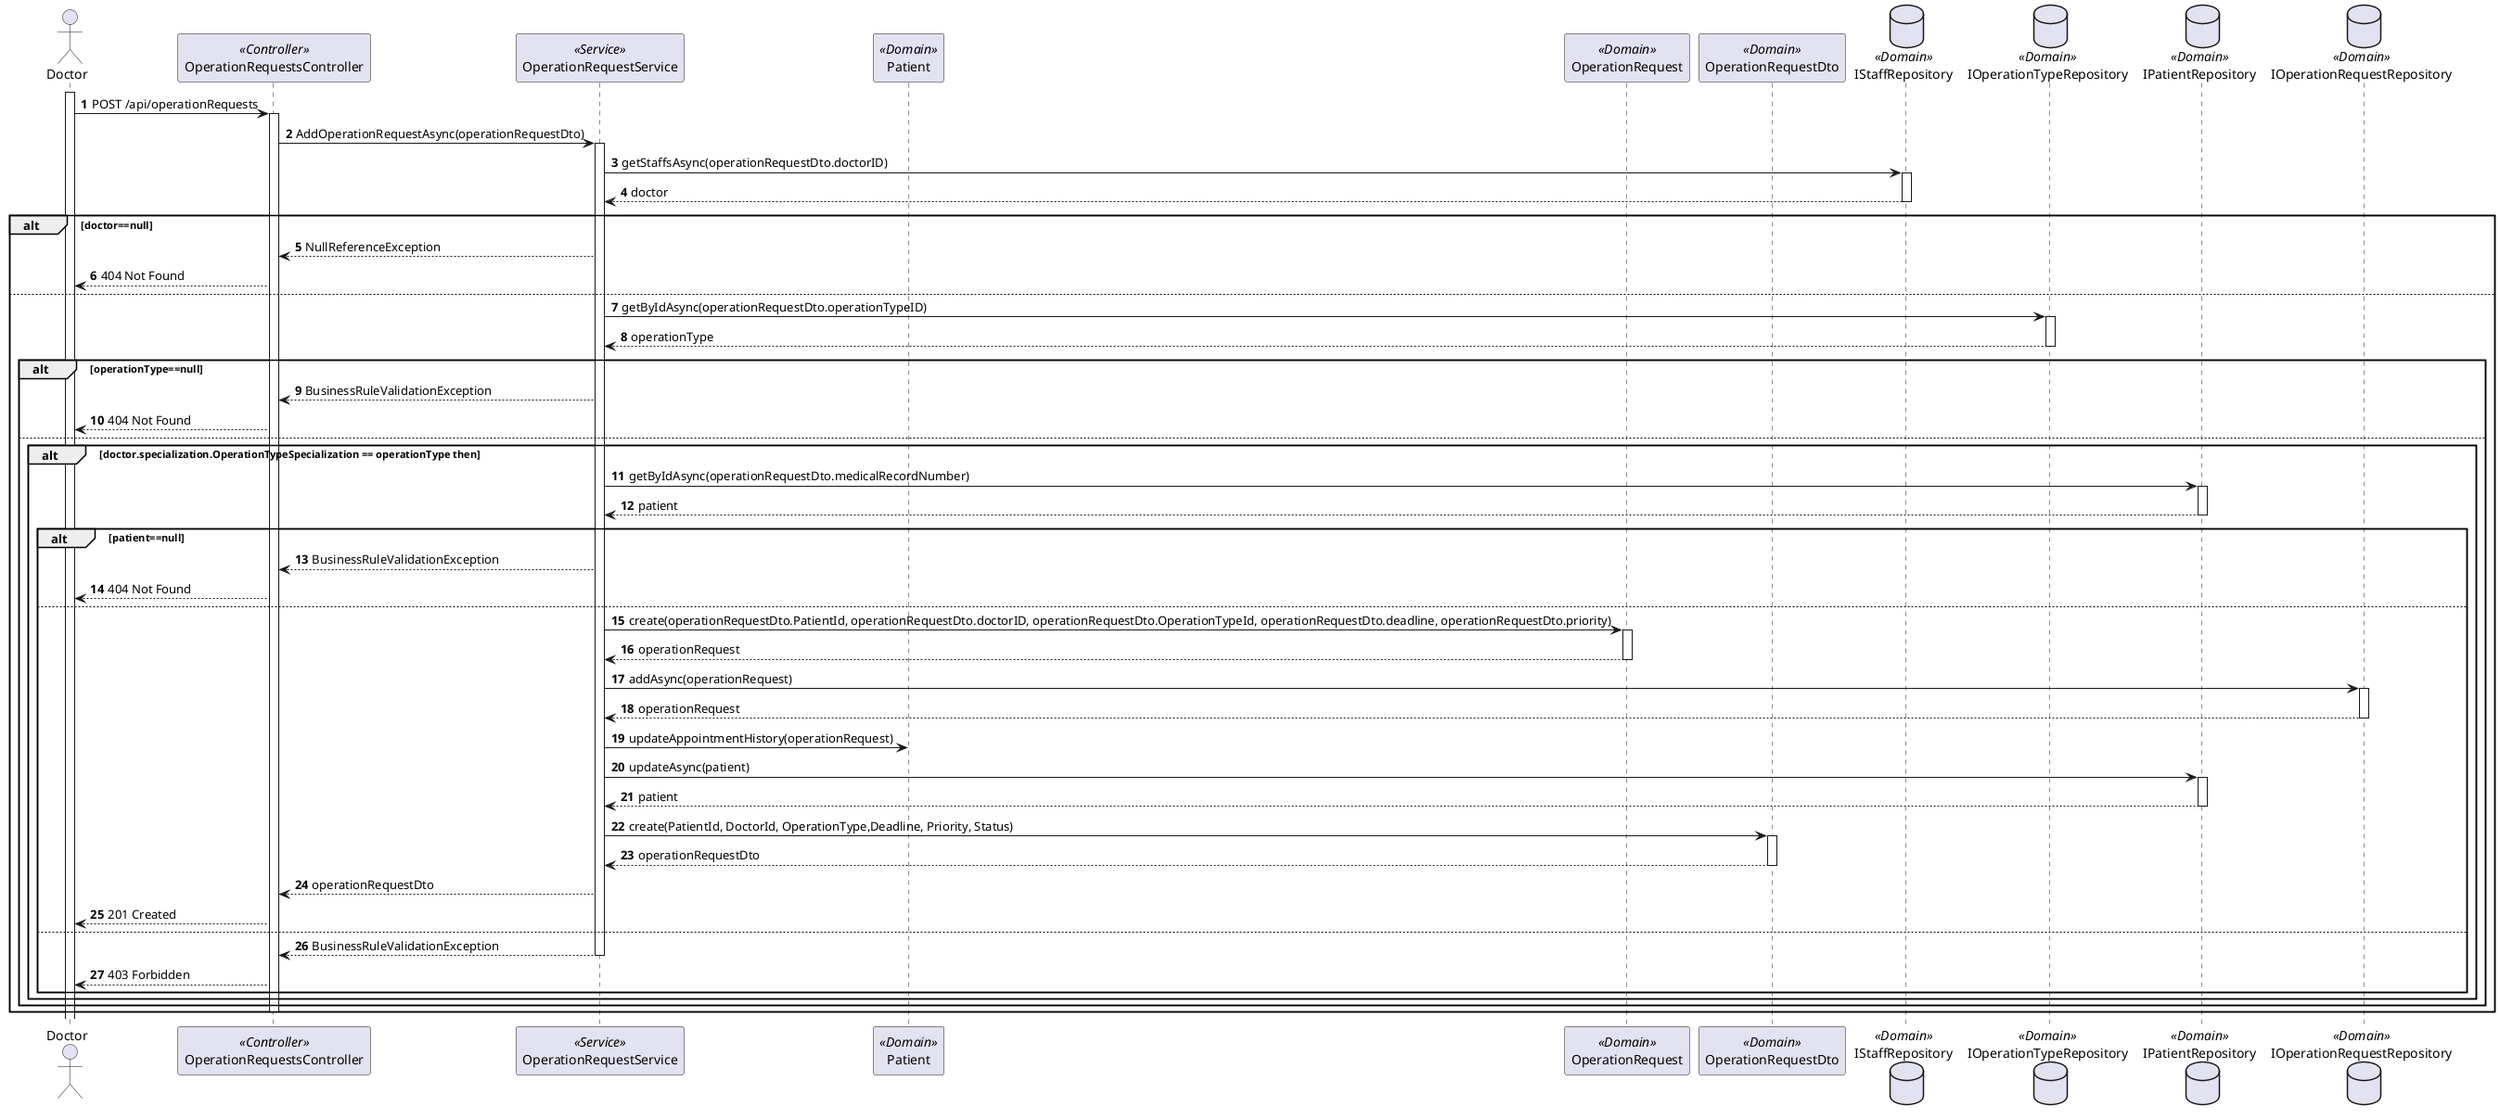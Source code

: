 @startuml process-view2

autonumber

actor "Doctor" as UserP
participant "OperationRequestsController" as Controller <<Controller>>
participant "OperationRequestService" as Service <<Service>>
participant "Patient" as Patient <<Domain>>
participant "OperationRequest" as OperationRequest <<Domain>>
participant "OperationRequestDto" as OperationRequestDto <<Domain>>
database "IStaffRepository" as StaffRepository <<Domain>>
database "IOperationTypeRepository" as OperationTypeRepository <<Domain>>
database "IPatientRepository" as PatientRepository <<Domain>>
database "IOperationRequestRepository" as OperationRequestRepository <<Domain>>

activate UserP
UserP->Controller: POST /api/operationRequests
activate Controller

    Controller->Service:AddOperationRequestAsync(operationRequestDto)
    activate Service

        Service -> StaffRepository:getStaffsAsync(operationRequestDto.doctorID)
        activate StaffRepository

            StaffRepository-->Service:doctor
        deactivate StaffRepository

        alt doctor==null
            Service-->Controller:NullReferenceException
        Controller-->UserP:404 Not Found
        else 
        
        Service -> OperationTypeRepository:getByIdAsync(operationRequestDto.operationTypeID)
        activate OperationTypeRepository

            OperationTypeRepository-->Service:operationType
        deactivate OperationTypeRepository

        alt operationType==null
            Service-->Controller:BusinessRuleValidationException
        Controller-->UserP:404 Not Found
        else 

        alt doctor.specialization.OperationTypeSpecialization == operationType then
        
        Service -> PatientRepository:getByIdAsync(operationRequestDto.medicalRecordNumber)
        activate PatientRepository

            PatientRepository-->Service:patient
        deactivate PatientRepository

        alt patient==null
            Service-->Controller:BusinessRuleValidationException
        Controller-->UserP:404 Not Found
        else 

        Service->OperationRequest:create(operationRequestDto.PatientId, operationRequestDto.doctorID, operationRequestDto.OperationTypeId, operationRequestDto.deadline, operationRequestDto.priority)
        activate OperationRequest

            OperationRequest-->Service:operationRequest
        deactivate OperationRequest

        Service->OperationRequestRepository:addAsync(operationRequest)
        activate OperationRequestRepository

            OperationRequestRepository-->Service:operationRequest
        deactivate OperationRequestRepository

        Service->Patient:updateAppointmentHistory(operationRequest)

        Service->PatientRepository:updateAsync(patient)
        activate PatientRepository

            PatientRepository-->Service:patient
        deactivate PatientRepository

        Service->OperationRequestDto:create(PatientId, DoctorId, OperationType,Deadline, Priority, Status)
        activate OperationRequestDto

            OperationRequestDto-->Service:operationRequestDto
        deactivate OperationRequestDto
        Service --> Controller:operationRequestDto

        UserP<--Controller:201 Created
        else
            Controller<--Service:BusinessRuleValidationException
        deactivate Service
        UserP<--Controller:403 Forbidden
        end alt
        end alt
        end alt
    deactivate Controller


    end alt


@enduml